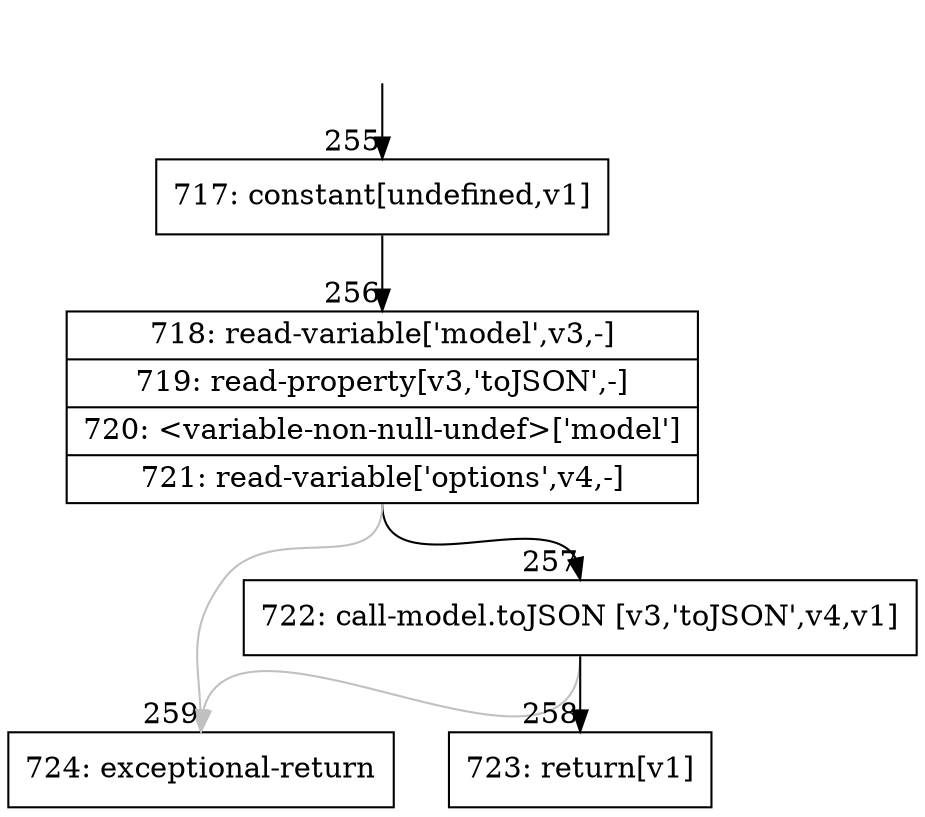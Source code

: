 digraph {
rankdir="TD"
BB_entry5[shape=none,label=""];
BB_entry5 -> BB255 [tailport=s, headport=n, headlabel="    255"]
BB255 [shape=record label="{717: constant[undefined,v1]}" ] 
BB255 -> BB256 [tailport=s, headport=n, headlabel="      256"]
BB256 [shape=record label="{718: read-variable['model',v3,-]|719: read-property[v3,'toJSON',-]|720: \<variable-non-null-undef\>['model']|721: read-variable['options',v4,-]}" ] 
BB256 -> BB257 [tailport=s, headport=n, headlabel="      257"]
BB256 -> BB259 [tailport=s, headport=n, color=gray, headlabel="      259"]
BB257 [shape=record label="{722: call-model.toJSON [v3,'toJSON',v4,v1]}" ] 
BB257 -> BB258 [tailport=s, headport=n, headlabel="      258"]
BB257 -> BB259 [tailport=s, headport=n, color=gray]
BB258 [shape=record label="{723: return[v1]}" ] 
BB259 [shape=record label="{724: exceptional-return}" ] 
//#$~ 229
}
